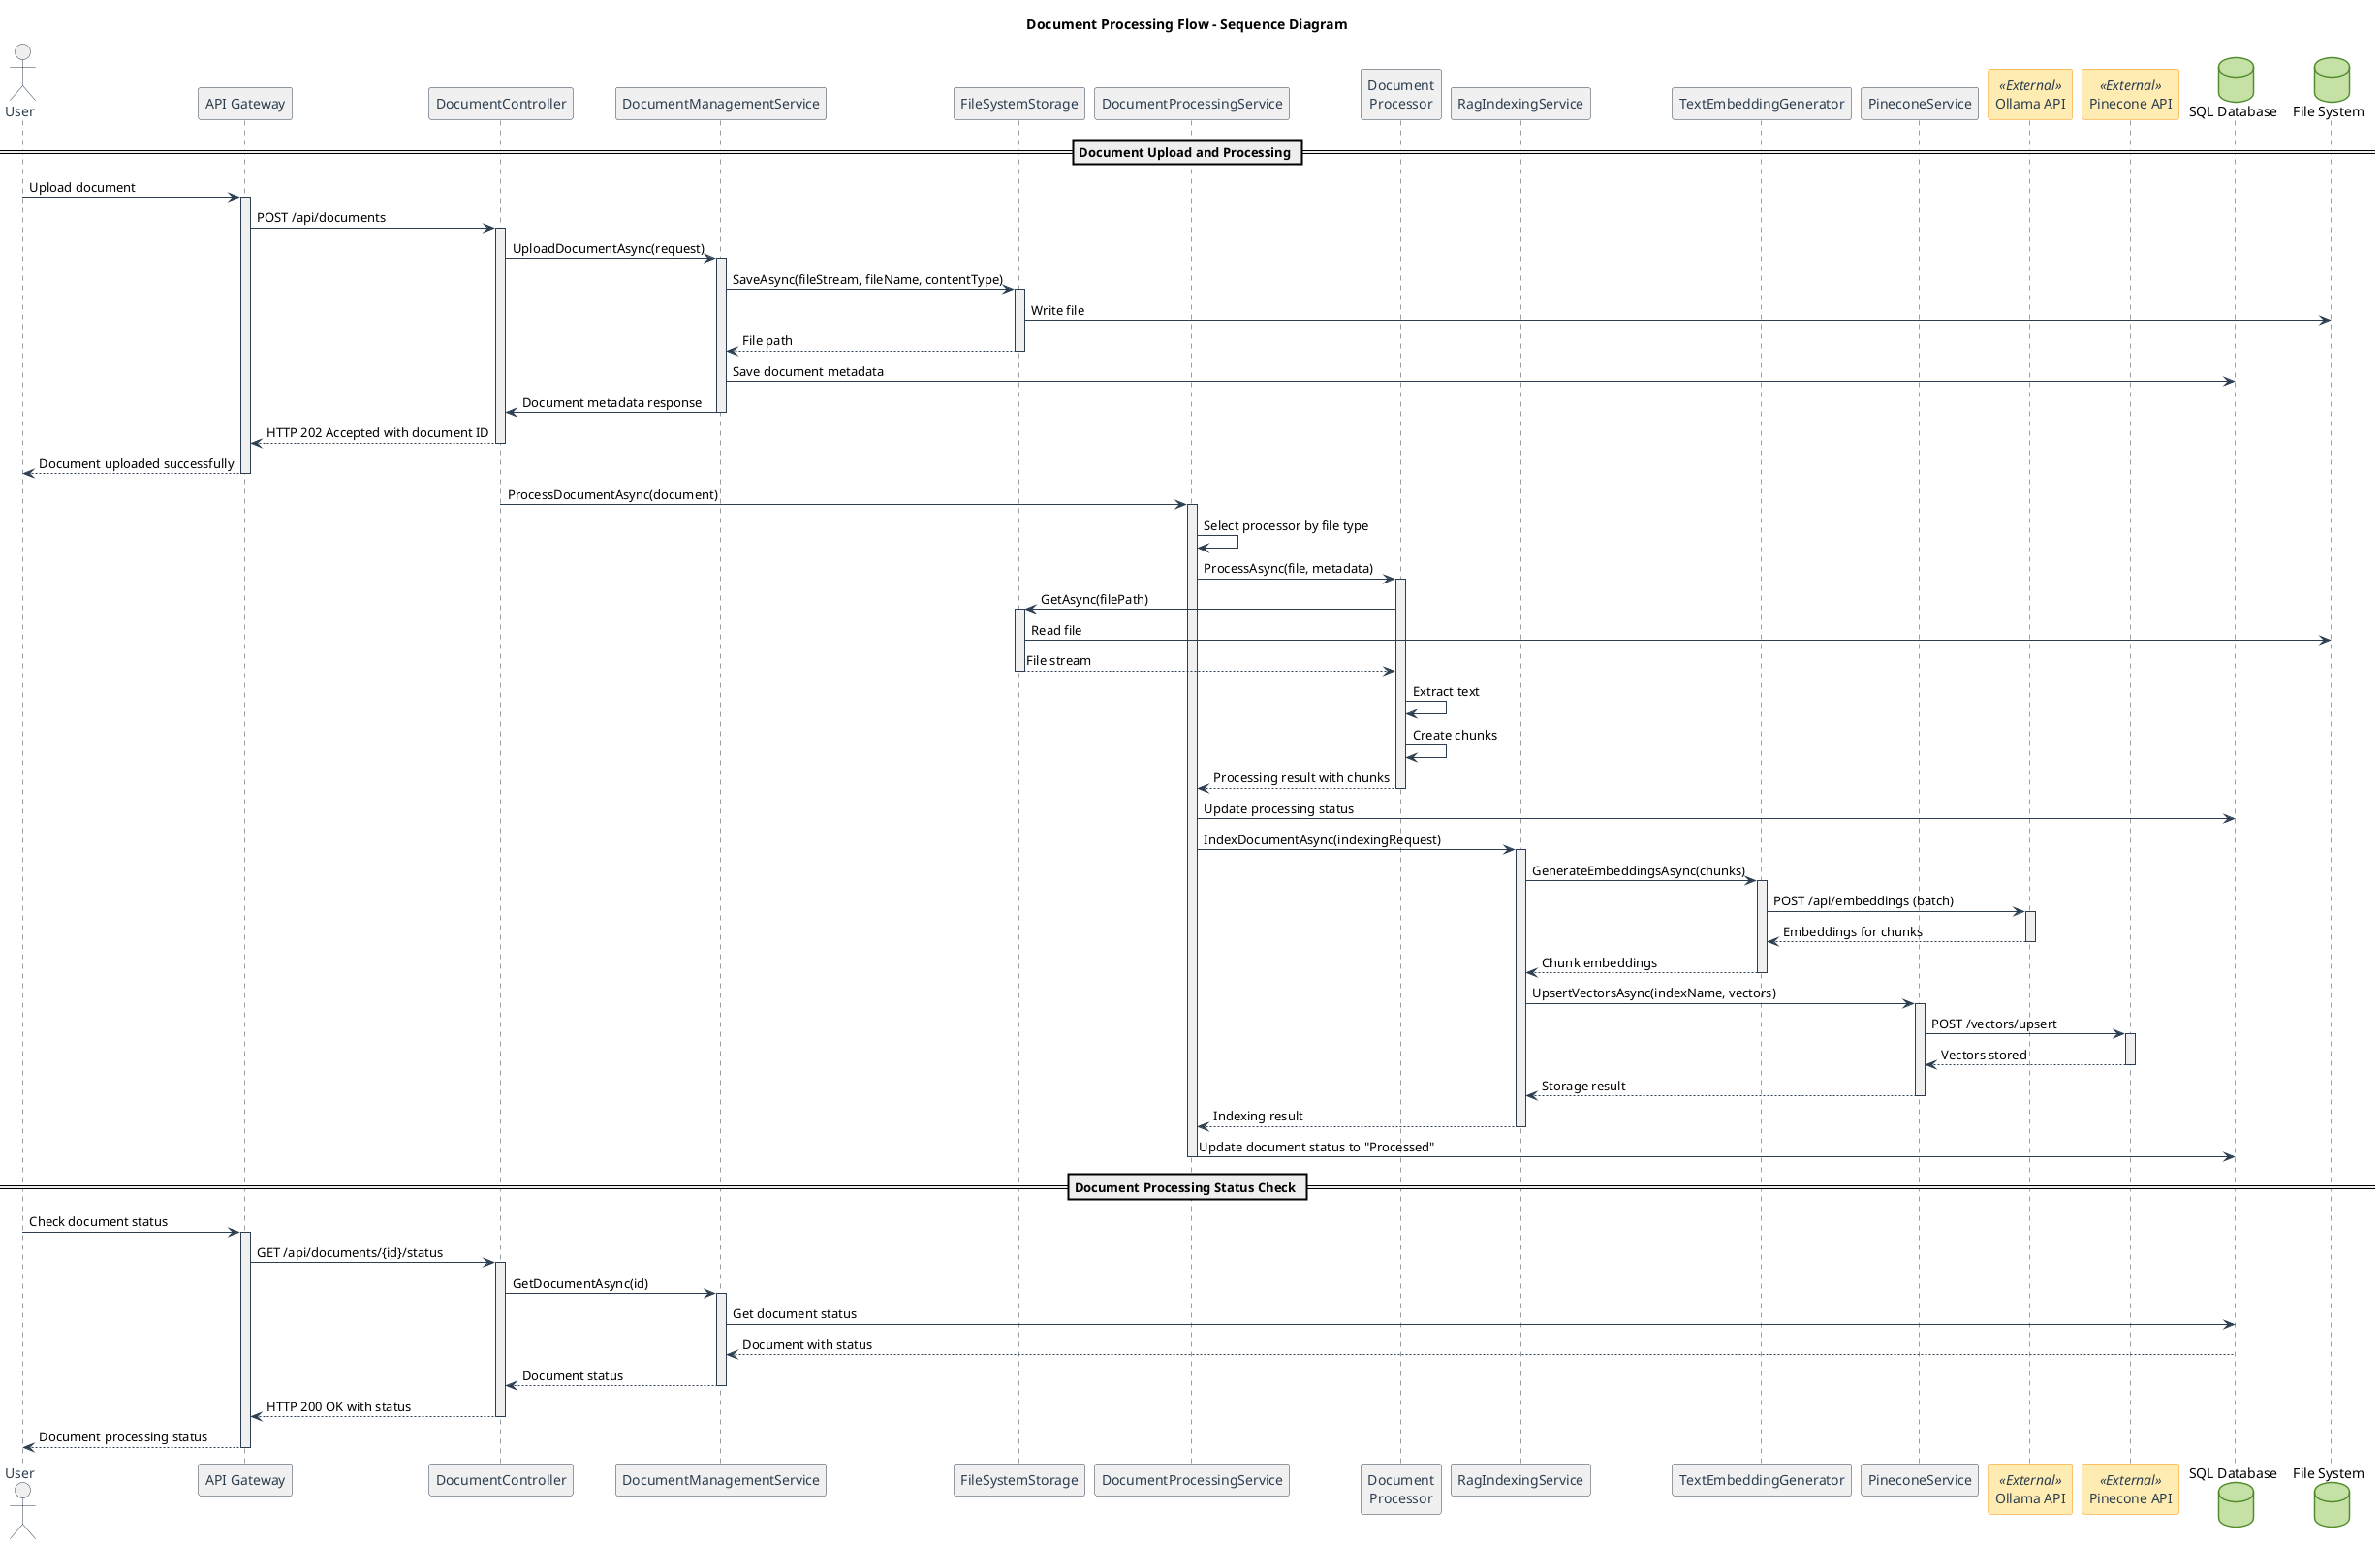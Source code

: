 @startuml Document Processing Flow

' Styling
skinparam sequence {
  ArrowColor #2c3e50
  ActorBorderColor #2c3e50
  LifeLineBorderColor #2c3e50
  LifeLineBackgroundColor #f0f0f0
  ParticipantBorderColor #2c3e50
  ParticipantBackgroundColor #f0f0f0
  ParticipantFontColor #2c3e50
  ActorBackgroundColor #f0f0f0
  ActorFontColor #2c3e50
}
skinparam DatabaseBackgroundColor #c5e1a5
skinparam DatabaseBorderColor #558b2f
skinparam ParticipantBackgroundColor<<External>> #ffecb3
skinparam ParticipantBorderColor<<External>> #ff8f00

title "Document Processing Flow - Sequence Diagram"

actor User
participant "API Gateway" as Gateway
participant "DocumentController" as DocCtrl
participant "DocumentManagementService" as DocMgmtSvc
participant "FileSystemStorage" as Storage
participant "DocumentProcessingService" as DocProcSvc
participant "Document\nProcessor" as Processor
participant "RagIndexingService" as RagIdxSvc
participant "TextEmbeddingGenerator" as EmbedGen
participant "PineconeService" as PineconeSvc
participant "Ollama API" as OllamaAPI <<External>>
participant "Pinecone API" as PineconeAPI <<External>>
database "SQL Database" as DB
database "File System" as FS

== Document Upload and Processing ==

User -> Gateway : Upload document
activate Gateway

Gateway -> DocCtrl : POST /api/documents
activate DocCtrl

DocCtrl -> DocMgmtSvc : UploadDocumentAsync(request)
activate DocMgmtSvc

' Storing the file
DocMgmtSvc -> Storage : SaveAsync(fileStream, fileName, contentType)
activate Storage
Storage -> FS : Write file
Storage --> DocMgmtSvc : File path
deactivate Storage

' Saving document metadata
DocMgmtSvc -> DB : Save document metadata
DocMgmtSvc -> DocCtrl : Document metadata response
deactivate DocMgmtSvc

DocCtrl --> Gateway : HTTP 202 Accepted with document ID
deactivate DocCtrl

Gateway --> User : Document uploaded successfully
deactivate Gateway

' Asynchronous document processing starts
DocCtrl -> DocProcSvc : ProcessDocumentAsync(document)
activate DocProcSvc

' Get appropriate processor for document type
DocProcSvc -> DocProcSvc : Select processor by file type
DocProcSvc -> Processor : ProcessAsync(file, metadata)
activate Processor

' Read document from storage
Processor -> Storage : GetAsync(filePath)
activate Storage
Storage -> FS : Read file
Storage --> Processor : File stream
deactivate Storage

' Process document content
Processor -> Processor : Extract text
Processor -> Processor : Create chunks
Processor --> DocProcSvc : Processing result with chunks
deactivate Processor

' Update processing status
DocProcSvc -> DB : Update processing status

' Index document in vector database
DocProcSvc -> RagIdxSvc : IndexDocumentAsync(indexingRequest)
activate RagIdxSvc

' Generate embeddings for chunks
RagIdxSvc -> EmbedGen : GenerateEmbeddingsAsync(chunks)
activate EmbedGen
EmbedGen -> OllamaAPI : POST /api/embeddings (batch)
activate OllamaAPI
OllamaAPI --> EmbedGen : Embeddings for chunks
deactivate OllamaAPI
EmbedGen --> RagIdxSvc : Chunk embeddings
deactivate EmbedGen

' Store vectors in Pinecone
RagIdxSvc -> PineconeSvc : UpsertVectorsAsync(indexName, vectors)
activate PineconeSvc
PineconeSvc -> PineconeAPI : POST /vectors/upsert
activate PineconeAPI
PineconeAPI --> PineconeSvc : Vectors stored
deactivate PineconeAPI
PineconeSvc --> RagIdxSvc : Storage result
deactivate PineconeSvc

RagIdxSvc --> DocProcSvc : Indexing result
deactivate RagIdxSvc

' Final update to document status
DocProcSvc -> DB : Update document status to "Processed"
deactivate DocProcSvc

== Document Processing Status Check ==

User -> Gateway : Check document status
activate Gateway

Gateway -> DocCtrl : GET /api/documents/{id}/status
activate DocCtrl

DocCtrl -> DocMgmtSvc : GetDocumentAsync(id)
activate DocMgmtSvc
DocMgmtSvc -> DB : Get document status
DB --> DocMgmtSvc : Document with status
DocMgmtSvc --> DocCtrl : Document status
deactivate DocMgmtSvc

DocCtrl --> Gateway : HTTP 200 OK with status
deactivate DocCtrl

Gateway --> User : Document processing status
deactivate Gateway

@enduml 